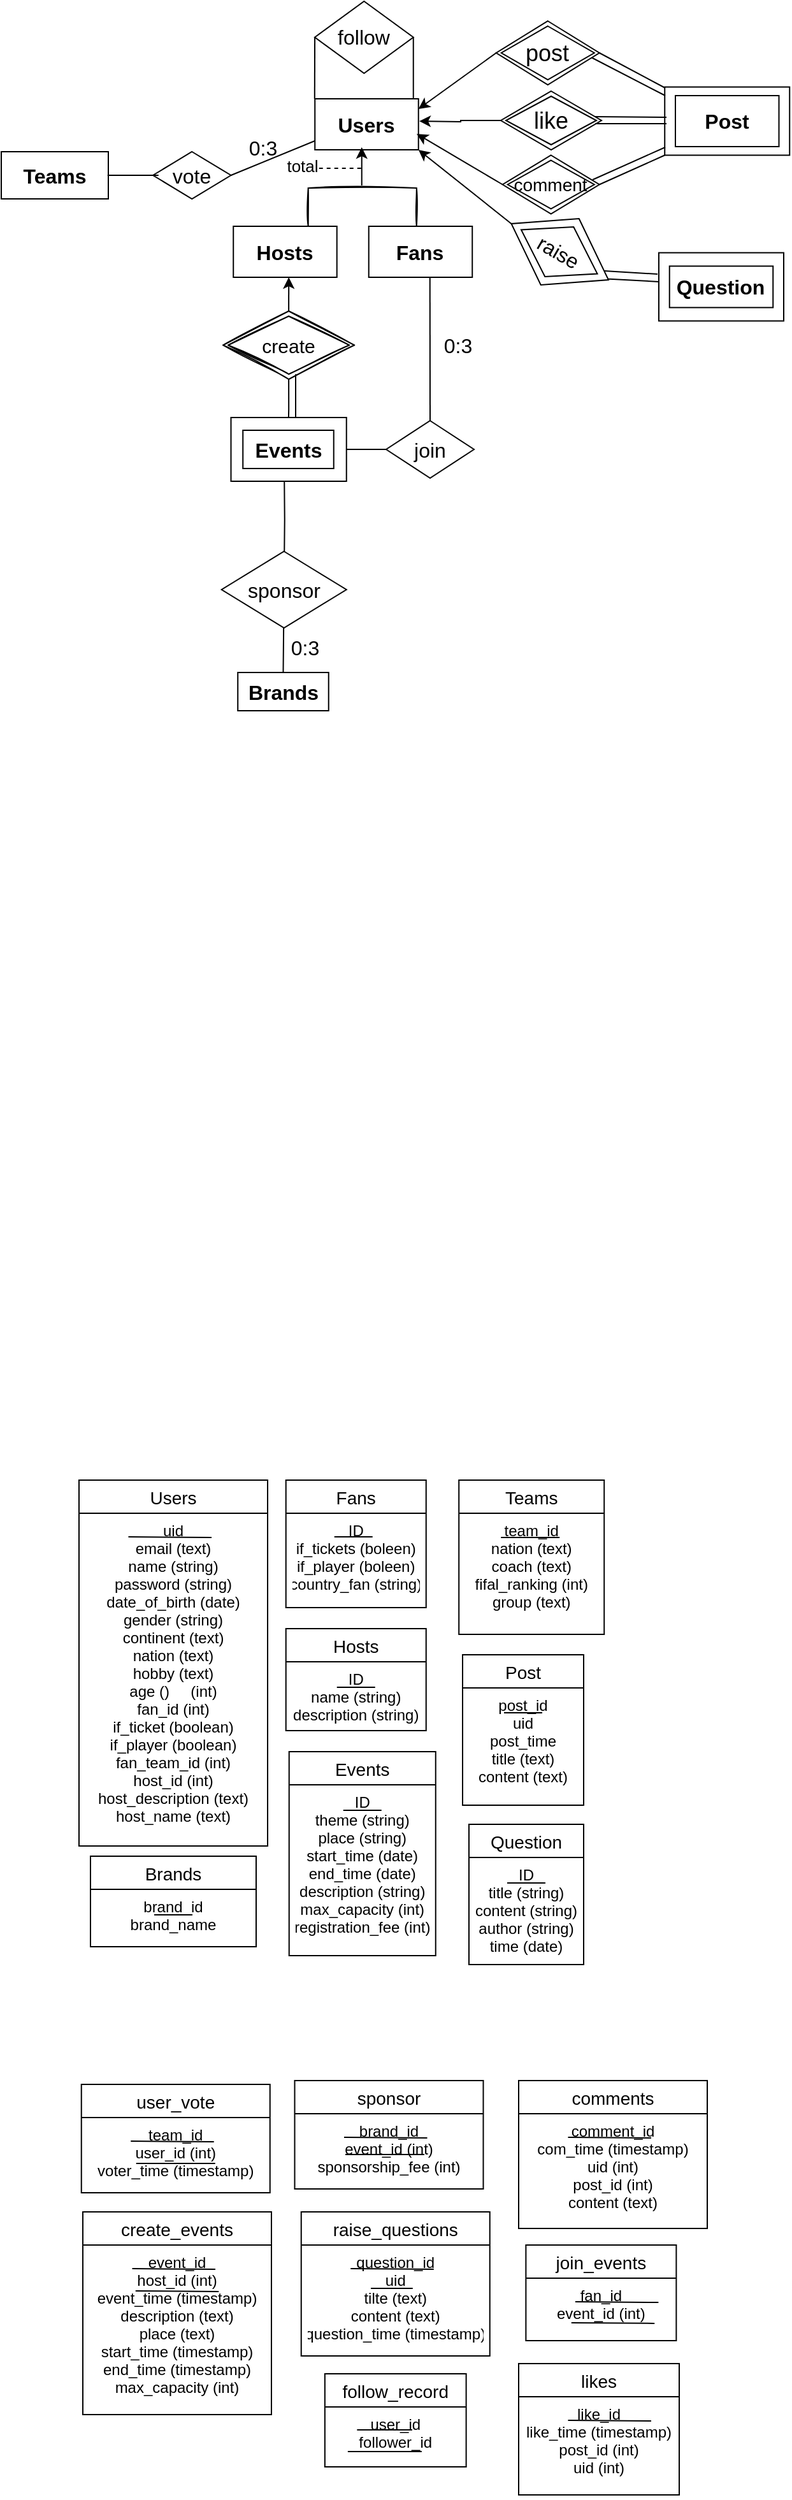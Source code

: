 <mxfile version="20.3.6" type="github">
  <diagram id="R2lEEEUBdFMjLlhIrx00" name="Page-1">
    <mxGraphModel dx="2830" dy="1685" grid="0" gridSize="10" guides="1" tooltips="1" connect="1" arrows="1" fold="1" page="1" pageScale="1" pageWidth="850" pageHeight="1100" math="0" shadow="0" extFonts="Permanent Marker^https://fonts.googleapis.com/css?family=Permanent+Marker">
      <root>
        <mxCell id="0" />
        <mxCell id="1" parent="0" />
        <mxCell id="TgfO3DaoS5tFxl0CVbs7-72" value="" style="rounded=0;whiteSpace=wrap;html=1;" vertex="1" parent="1">
          <mxGeometry x="-1096.01" y="-892.75" width="98" height="53.5" as="geometry" />
        </mxCell>
        <mxCell id="TgfO3DaoS5tFxl0CVbs7-1" value="" style="rounded=0;whiteSpace=wrap;html=1;" vertex="1" parent="1">
          <mxGeometry x="-1091.37" y="-1022.75" width="98" height="53.5" as="geometry" />
        </mxCell>
        <mxCell id="2HxDNWxX9x-t6P_iHvOr-3" style="edgeStyle=orthogonalEdgeStyle;rounded=0;orthogonalLoop=1;jettySize=auto;html=1;exitX=0.5;exitY=1;exitDx=0;exitDy=0;entryX=0.5;entryY=0;entryDx=0;entryDy=0;" parent="1" source="sm-JpirICVqM3WR0F_5m-94" target="sm-JpirICVqM3WR0F_5m-95" edge="1">
          <mxGeometry relative="1" as="geometry">
            <Array as="points">
              <mxPoint x="-1387" y="-770" />
              <mxPoint x="-1387" y="-770" />
            </Array>
          </mxGeometry>
        </mxCell>
        <mxCell id="sm-JpirICVqM3WR0F_5m-149" value="" style="endArrow=none;html=1;rounded=0;fontSize=16;exitX=0.934;exitY=0.536;exitDx=0;exitDy=0;exitPerimeter=0;" parent="1" source="sm-JpirICVqM3WR0F_5m-153" edge="1">
          <mxGeometry width="50" height="50" relative="1" as="geometry">
            <mxPoint x="-1114.38" y="-848.5" as="sourcePoint" />
            <mxPoint x="-1096" y="-870" as="targetPoint" />
          </mxGeometry>
        </mxCell>
        <mxCell id="sm-JpirICVqM3WR0F_5m-163" value="" style="endArrow=none;html=1;rounded=0;fontSize=16;entryX=0;entryY=0.75;entryDx=0;entryDy=0;exitX=0.5;exitY=0;exitDx=0;exitDy=0;" parent="1" source="sm-JpirICVqM3WR0F_5m-106" edge="1">
          <mxGeometry width="50" height="50" relative="1" as="geometry">
            <mxPoint x="-1431.13" y="-681" as="sourcePoint" />
            <mxPoint x="-1389.87" y="-713.5" as="targetPoint" />
            <Array as="points">
              <mxPoint x="-1389.63" y="-683.5" />
            </Array>
          </mxGeometry>
        </mxCell>
        <mxCell id="sm-JpirICVqM3WR0F_5m-157" value="" style="endArrow=none;html=1;rounded=0;fontSize=16;entryX=0.5;entryY=0;entryDx=0;entryDy=0;" parent="1" target="sm-JpirICVqM3WR0F_5m-97" edge="1">
          <mxGeometry width="50" height="50" relative="1" as="geometry">
            <mxPoint x="-1275.63" y="-875.5" as="sourcePoint" />
            <mxPoint x="-1278.133" y="-793.5" as="targetPoint" />
          </mxGeometry>
        </mxCell>
        <mxCell id="sm-JpirICVqM3WR0F_5m-156" value="" style="endArrow=none;html=1;rounded=0;fontSize=16;" parent="1" source="sm-JpirICVqM3WR0F_5m-95" edge="1">
          <mxGeometry width="50" height="50" relative="1" as="geometry">
            <mxPoint x="-1342.13" y="-743.5" as="sourcePoint" />
            <mxPoint x="-1288.63" y="-738.5" as="targetPoint" />
          </mxGeometry>
        </mxCell>
        <mxCell id="sm-JpirICVqM3WR0F_5m-155" value="" style="endArrow=none;html=1;rounded=0;fontSize=16;" parent="1" edge="1">
          <mxGeometry width="50" height="50" relative="1" as="geometry">
            <mxPoint x="-1381" y="-800" as="sourcePoint" />
            <mxPoint x="-1381" y="-723" as="targetPoint" />
            <Array as="points" />
          </mxGeometry>
        </mxCell>
        <mxCell id="sm-JpirICVqM3WR0F_5m-152" value="" style="endArrow=classic;html=1;rounded=0;fontSize=16;exitX=0;exitY=0.5;exitDx=0;exitDy=0;entryX=1;entryY=1;entryDx=0;entryDy=0;" parent="1" source="sm-JpirICVqM3WR0F_5m-153" target="sm-JpirICVqM3WR0F_5m-85" edge="1">
          <mxGeometry width="50" height="50" relative="1" as="geometry">
            <mxPoint x="-1168.63" y="-880.5" as="sourcePoint" />
            <mxPoint x="-1288.63" y="-973.5" as="targetPoint" />
          </mxGeometry>
        </mxCell>
        <mxCell id="sm-JpirICVqM3WR0F_5m-153" value="" style="shape=rhombus;perimeter=rhombusPerimeter;whiteSpace=wrap;html=1;align=center;fontSize=16;rotation=30;" parent="1" vertex="1">
          <mxGeometry x="-1217.63" y="-923.5" width="88" height="60" as="geometry" />
        </mxCell>
        <mxCell id="sm-JpirICVqM3WR0F_5m-147" value="" style="endArrow=none;html=1;rounded=0;fontSize=16;exitX=1;exitY=0.5;exitDx=0;exitDy=0;entryX=0;entryY=1;entryDx=0;entryDy=0;" parent="1" source="TgfO3DaoS5tFxl0CVbs7-4" target="TgfO3DaoS5tFxl0CVbs7-1" edge="1">
          <mxGeometry width="50" height="50" relative="1" as="geometry">
            <mxPoint x="-1141.13" y="-949.5" as="sourcePoint" />
            <mxPoint x="-1095" y="-971" as="targetPoint" />
          </mxGeometry>
        </mxCell>
        <mxCell id="sm-JpirICVqM3WR0F_5m-139" value="" style="endArrow=none;html=1;rounded=0;fontSize=16;exitX=1;exitY=0.5;exitDx=0;exitDy=0;" parent="1" source="TgfO3DaoS5tFxl0CVbs7-2" edge="1">
          <mxGeometry width="50" height="50" relative="1" as="geometry">
            <mxPoint x="-1182.63" y="-1073.5" as="sourcePoint" />
            <mxPoint x="-1091" y="-1022" as="targetPoint" />
          </mxGeometry>
        </mxCell>
        <mxCell id="sm-JpirICVqM3WR0F_5m-140" value="" style="endArrow=none;html=1;rounded=0;fontSize=16;" parent="1" edge="1">
          <mxGeometry width="50" height="50" relative="1" as="geometry">
            <mxPoint x="-1151" y="-1047" as="sourcePoint" />
            <mxPoint x="-1091" y="-1016" as="targetPoint" />
          </mxGeometry>
        </mxCell>
        <mxCell id="sm-JpirICVqM3WR0F_5m-127" value="" style="endArrow=none;html=1;rounded=0;exitX=1;exitY=0.5;exitDx=0;exitDy=0;" parent="1" source="sm-JpirICVqM3WR0F_5m-115" edge="1">
          <mxGeometry relative="1" as="geometry">
            <mxPoint x="-1384.63" y="-1055.5" as="sourcePoint" />
            <mxPoint x="-1288.63" y="-1013.5" as="targetPoint" />
            <Array as="points" />
          </mxGeometry>
        </mxCell>
        <mxCell id="sm-JpirICVqM3WR0F_5m-123" value="" style="endArrow=none;html=1;rounded=0;fontSize=16;exitX=1;exitY=0.5;exitDx=0;exitDy=0;" parent="1" source="sm-JpirICVqM3WR0F_5m-110" edge="1">
          <mxGeometry width="50" height="50" relative="1" as="geometry">
            <mxPoint x="-1448.63" y="-953.5" as="sourcePoint" />
            <mxPoint x="-1358.63" y="-983.5" as="targetPoint" />
          </mxGeometry>
        </mxCell>
        <mxCell id="sm-JpirICVqM3WR0F_5m-96" value="" style="rounded=0;whiteSpace=wrap;html=1;" parent="1" vertex="1">
          <mxGeometry x="-1431.75" y="-763.5" width="90.62" height="50" as="geometry" />
        </mxCell>
        <mxCell id="sm-JpirICVqM3WR0F_5m-69" value="" style="resizable=0;html=1;align=right;verticalAlign=bottom;rounded=0;glass=0;sketch=1;fontSize=17;" parent="1" connectable="0" vertex="1">
          <mxGeometry x="-1380.63" y="-960.496" as="geometry" />
        </mxCell>
        <mxCell id="sm-JpirICVqM3WR0F_5m-84" value="" style="endArrow=none;html=1;rounded=0;entryX=0.917;entryY=0;entryDx=0;entryDy=0;entryPerimeter=0;exitX=0;exitY=0.5;exitDx=0;exitDy=0;" parent="1" source="sm-JpirICVqM3WR0F_5m-115" edge="1">
          <mxGeometry relative="1" as="geometry">
            <mxPoint x="-1366.13" y="-1073" as="sourcePoint" />
            <mxPoint x="-1366.1" y="-1013.5" as="targetPoint" />
          </mxGeometry>
        </mxCell>
        <mxCell id="sm-JpirICVqM3WR0F_5m-85" value="&lt;font style=&quot;font-size: 16px;&quot;&gt;&lt;b&gt;Users&lt;/b&gt;&lt;/font&gt;" style="rounded=0;whiteSpace=wrap;html=1;" parent="1" vertex="1">
          <mxGeometry x="-1365.88" y="-1013.5" width="81.25" height="40" as="geometry" />
        </mxCell>
        <mxCell id="sm-JpirICVqM3WR0F_5m-88" value="" style="shape=partialRectangle;whiteSpace=wrap;html=1;bottom=1;right=1;left=1;top=0;fillColor=none;routingCenterX=-0.5;rounded=0;glass=0;sketch=1;fontSize=12;rotation=-180;" parent="1" vertex="1">
          <mxGeometry x="-1371.13" y="-943.5" width="85" height="30" as="geometry" />
        </mxCell>
        <mxCell id="sm-JpirICVqM3WR0F_5m-91" value="" style="endArrow=classic;html=1;rounded=0;fontSize=16;" parent="1" edge="1">
          <mxGeometry width="50" height="50" relative="1" as="geometry">
            <mxPoint x="-1329.13" y="-945.5" as="sourcePoint" />
            <mxPoint x="-1329.13" y="-975.5" as="targetPoint" />
          </mxGeometry>
        </mxCell>
        <mxCell id="sm-JpirICVqM3WR0F_5m-92" value="&lt;font style=&quot;font-size: 16px;&quot;&gt;&lt;b&gt;Hosts&lt;/b&gt;&lt;/font&gt;" style="rounded=0;whiteSpace=wrap;html=1;" parent="1" vertex="1">
          <mxGeometry x="-1429.88" y="-913.5" width="81.25" height="40" as="geometry" />
        </mxCell>
        <mxCell id="sm-JpirICVqM3WR0F_5m-93" value="&lt;font style=&quot;font-size: 16px;&quot;&gt;&lt;b&gt;Fans&lt;/b&gt;&lt;/font&gt;" style="rounded=0;whiteSpace=wrap;html=1;" parent="1" vertex="1">
          <mxGeometry x="-1323.63" y="-913.5" width="81.25" height="40" as="geometry" />
        </mxCell>
        <mxCell id="2HxDNWxX9x-t6P_iHvOr-2" style="edgeStyle=orthogonalEdgeStyle;rounded=0;orthogonalLoop=1;jettySize=auto;html=1;exitX=0.5;exitY=0;exitDx=0;exitDy=0;" parent="1" source="sm-JpirICVqM3WR0F_5m-94" edge="1">
          <mxGeometry relative="1" as="geometry">
            <mxPoint x="-1386.63" y="-873.5" as="targetPoint" />
            <Array as="points">
              <mxPoint x="-1386.63" y="-873.5" />
            </Array>
          </mxGeometry>
        </mxCell>
        <mxCell id="sm-JpirICVqM3WR0F_5m-94" value="create" style="shape=rhombus;double=1;perimeter=rhombusPerimeter;whiteSpace=wrap;html=1;align=center;rounded=0;glass=0;sketch=1;fontSize=15;" parent="1" vertex="1">
          <mxGeometry x="-1438" y="-847" width="103.12" height="53.5" as="geometry" />
        </mxCell>
        <mxCell id="sm-JpirICVqM3WR0F_5m-95" value="&lt;font style=&quot;font-size: 16px;&quot;&gt;&lt;b&gt;Events&lt;/b&gt;&lt;/font&gt;" style="rounded=0;whiteSpace=wrap;html=1;" parent="1" vertex="1">
          <mxGeometry x="-1422.38" y="-753.5" width="71.25" height="30" as="geometry" />
        </mxCell>
        <mxCell id="sm-JpirICVqM3WR0F_5m-97" value="join" style="shape=rhombus;perimeter=rhombusPerimeter;whiteSpace=wrap;html=1;align=center;fontSize=16;" parent="1" vertex="1">
          <mxGeometry x="-1310" y="-761" width="69" height="45" as="geometry" />
        </mxCell>
        <mxCell id="sm-JpirICVqM3WR0F_5m-105" value="sponsor" style="shape=rhombus;perimeter=rhombusPerimeter;whiteSpace=wrap;html=1;align=center;fontSize=16;" parent="1" vertex="1">
          <mxGeometry x="-1439.13" y="-658.5" width="98" height="60" as="geometry" />
        </mxCell>
        <mxCell id="sm-JpirICVqM3WR0F_5m-106" value="&lt;span style=&quot;font-size: 16px;&quot;&gt;&lt;b&gt;Brands&lt;/b&gt;&lt;/span&gt;" style="rounded=0;whiteSpace=wrap;html=1;" parent="1" vertex="1">
          <mxGeometry x="-1426.38" y="-563.5" width="71.25" height="30" as="geometry" />
        </mxCell>
        <mxCell id="sm-JpirICVqM3WR0F_5m-107" value="0:3" style="text;html=1;align=center;verticalAlign=middle;resizable=0;points=[];autosize=1;strokeColor=none;fillColor=none;fontSize=16;" parent="1" vertex="1">
          <mxGeometry x="-1278.63" y="-835.25" width="50" height="30" as="geometry" />
        </mxCell>
        <mxCell id="sm-JpirICVqM3WR0F_5m-110" value="vote" style="shape=rhombus;perimeter=rhombusPerimeter;whiteSpace=wrap;html=1;align=center;fontSize=16;" parent="1" vertex="1">
          <mxGeometry x="-1493" y="-972" width="61.25" height="37" as="geometry" />
        </mxCell>
        <mxCell id="sm-JpirICVqM3WR0F_5m-113" value="&lt;font size=&quot;1&quot; style=&quot;&quot;&gt;&lt;b style=&quot;font-size: 16px;&quot;&gt;Teams&lt;/b&gt;&lt;/font&gt;" style="rounded=0;whiteSpace=wrap;html=1;" parent="1" vertex="1">
          <mxGeometry x="-1612" y="-972" width="84" height="37" as="geometry" />
        </mxCell>
        <mxCell id="sm-JpirICVqM3WR0F_5m-114" value="&lt;font style=&quot;font-size: 16px;&quot;&gt;&lt;b&gt;Post&lt;/b&gt;&lt;/font&gt;" style="rounded=0;whiteSpace=wrap;html=1;" parent="1" vertex="1">
          <mxGeometry x="-1083" y="-1016" width="81.25" height="40" as="geometry" />
        </mxCell>
        <mxCell id="sm-JpirICVqM3WR0F_5m-115" value="follow" style="shape=rhombus;perimeter=rhombusPerimeter;whiteSpace=wrap;html=1;align=center;fontSize=16;" parent="1" vertex="1">
          <mxGeometry x="-1365.97" y="-1090" width="77.34" height="56.5" as="geometry" />
        </mxCell>
        <mxCell id="sm-JpirICVqM3WR0F_5m-116" value="post" style="shape=rhombus;perimeter=rhombusPerimeter;whiteSpace=wrap;html=1;align=center;fontSize=16;" parent="1" vertex="1">
          <mxGeometry x="-1217.63" y="-1072" width="69" height="45" as="geometry" />
        </mxCell>
        <mxCell id="sm-JpirICVqM3WR0F_5m-119" value="raise" style="shape=rhombus;perimeter=rhombusPerimeter;whiteSpace=wrap;html=1;align=center;fontSize=16;rotation=30;" parent="1" vertex="1">
          <mxGeometry x="-1208.63" y="-916" width="69" height="45" as="geometry" />
        </mxCell>
        <mxCell id="sm-JpirICVqM3WR0F_5m-122" value="0:3" style="text;html=1;align=center;verticalAlign=middle;resizable=0;points=[];autosize=1;strokeColor=none;fillColor=none;fontSize=16;" parent="1" vertex="1">
          <mxGeometry x="-1431.75" y="-990.5" width="50" height="30" as="geometry" />
        </mxCell>
        <mxCell id="sm-JpirICVqM3WR0F_5m-131" value="" style="endArrow=none;html=1;rounded=0;fontSize=16;" parent="1" edge="1">
          <mxGeometry width="50" height="50" relative="1" as="geometry">
            <mxPoint x="-1488.63" y="-953.5" as="sourcePoint" />
            <mxPoint x="-1528.63" y="-953.5" as="targetPoint" />
          </mxGeometry>
        </mxCell>
        <mxCell id="sm-JpirICVqM3WR0F_5m-136" value="" style="endArrow=none;dashed=1;html=1;rounded=0;fontSize=16;" parent="1" edge="1">
          <mxGeometry width="50" height="50" relative="1" as="geometry">
            <mxPoint x="-1362.63" y="-959" as="sourcePoint" />
            <mxPoint x="-1327.63" y="-959" as="targetPoint" />
          </mxGeometry>
        </mxCell>
        <mxCell id="sm-JpirICVqM3WR0F_5m-137" value="&lt;font style=&quot;font-size: 13px;&quot;&gt;total&lt;/font&gt;" style="text;html=1;align=center;verticalAlign=middle;resizable=0;points=[];autosize=1;strokeColor=none;fillColor=none;fontSize=16;" parent="1" vertex="1">
          <mxGeometry x="-1401.13" y="-977" width="50" height="30" as="geometry" />
        </mxCell>
        <mxCell id="sm-JpirICVqM3WR0F_5m-138" value="" style="endArrow=classic;html=1;rounded=0;fontSize=16;exitX=0;exitY=0.5;exitDx=0;exitDy=0;" parent="1" source="TgfO3DaoS5tFxl0CVbs7-2" edge="1">
          <mxGeometry width="50" height="50" relative="1" as="geometry">
            <mxPoint x="-1284.63" y="-975.5" as="sourcePoint" />
            <mxPoint x="-1284.63" y="-1005.5" as="targetPoint" />
          </mxGeometry>
        </mxCell>
        <mxCell id="sm-JpirICVqM3WR0F_5m-142" value="" style="endArrow=none;html=1;rounded=0;fontSize=16;exitX=0.908;exitY=0.435;exitDx=0;exitDy=0;exitPerimeter=0;" parent="1" source="TgfO3DaoS5tFxl0CVbs7-3" edge="1">
          <mxGeometry width="50" height="50" relative="1" as="geometry">
            <mxPoint x="-1141.13" y="-996" as="sourcePoint" />
            <mxPoint x="-1090" y="-999" as="targetPoint" />
          </mxGeometry>
        </mxCell>
        <mxCell id="sm-JpirICVqM3WR0F_5m-120" value="&lt;span style=&quot;font-size: 16px;&quot;&gt;&lt;b&gt;Question&lt;/b&gt;&lt;/span&gt;" style="rounded=0;whiteSpace=wrap;html=1;" parent="1" vertex="1">
          <mxGeometry x="-1087.63" y="-882.25" width="81.25" height="32.5" as="geometry" />
        </mxCell>
        <mxCell id="sm-JpirICVqM3WR0F_5m-214" value="" style="endArrow=none;html=1;rounded=0;fontSize=16;exitX=0.93;exitY=0.425;exitDx=0;exitDy=0;exitPerimeter=0;" parent="1" source="sm-JpirICVqM3WR0F_5m-153" edge="1">
          <mxGeometry width="50" height="50" relative="1" as="geometry">
            <mxPoint x="-1103.13" y="-853.5" as="sourcePoint" />
            <mxPoint x="-1097" y="-876" as="targetPoint" />
          </mxGeometry>
        </mxCell>
        <mxCell id="sm-JpirICVqM3WR0F_5m-217" value="Users" style="swimlane;fontStyle=0;childLayout=stackLayout;horizontal=1;startSize=26;horizontalStack=0;resizeParent=1;resizeParentMax=0;resizeLast=0;collapsible=1;marginBottom=0;align=center;fontSize=14;" parent="1" vertex="1">
          <mxGeometry x="-1551" y="70" width="148" height="287" as="geometry">
            <mxRectangle x="-1551" y="70" width="72" height="29" as="alternateBounds" />
          </mxGeometry>
        </mxCell>
        <mxCell id="2HxDNWxX9x-t6P_iHvOr-8" value="" style="endArrow=none;html=1;rounded=0;" parent="sm-JpirICVqM3WR0F_5m-217" edge="1">
          <mxGeometry width="50" height="50" relative="1" as="geometry">
            <mxPoint x="38.75" y="44.55" as="sourcePoint" />
            <mxPoint x="104" y="45" as="targetPoint" />
          </mxGeometry>
        </mxCell>
        <mxCell id="sm-JpirICVqM3WR0F_5m-221" value="Fans" style="swimlane;fontStyle=0;childLayout=stackLayout;horizontal=1;startSize=26;horizontalStack=0;resizeParent=1;resizeParentMax=0;resizeLast=0;collapsible=1;marginBottom=0;align=center;fontSize=14;" parent="1" vertex="1">
          <mxGeometry x="-1388.63" y="70" width="110" height="100" as="geometry" />
        </mxCell>
        <mxCell id="2HxDNWxX9x-t6P_iHvOr-9" value="" style="endArrow=none;html=1;rounded=0;" parent="sm-JpirICVqM3WR0F_5m-221" edge="1">
          <mxGeometry width="50" height="50" relative="1" as="geometry">
            <mxPoint x="38" y="44.55" as="sourcePoint" />
            <mxPoint x="68" y="44.55" as="targetPoint" />
          </mxGeometry>
        </mxCell>
        <mxCell id="sm-JpirICVqM3WR0F_5m-222" value="ID&#xa;if_tickets (boleen)&#xa;if_player (boleen)&#xa;country_fan (string)&#xa;&#xa;" style="text;strokeColor=none;fillColor=none;spacingLeft=4;spacingRight=4;overflow=hidden;rotatable=0;points=[[0,0.5],[1,0.5]];portConstraint=eastwest;fontSize=12;align=center;" parent="sm-JpirICVqM3WR0F_5m-221" vertex="1">
          <mxGeometry y="26" width="110" height="74" as="geometry" />
        </mxCell>
        <mxCell id="sm-JpirICVqM3WR0F_5m-223" value="Hosts" style="swimlane;fontStyle=0;childLayout=stackLayout;horizontal=1;startSize=26;horizontalStack=0;resizeParent=1;resizeParentMax=0;resizeLast=0;collapsible=1;marginBottom=0;align=center;fontSize=14;" parent="1" vertex="1">
          <mxGeometry x="-1388.63" y="186.5" width="110" height="80" as="geometry" />
        </mxCell>
        <mxCell id="2HxDNWxX9x-t6P_iHvOr-11" value="" style="endArrow=none;html=1;rounded=0;" parent="sm-JpirICVqM3WR0F_5m-223" edge="1">
          <mxGeometry width="50" height="50" relative="1" as="geometry">
            <mxPoint x="40" y="46" as="sourcePoint" />
            <mxPoint x="70" y="46" as="targetPoint" />
          </mxGeometry>
        </mxCell>
        <mxCell id="sm-JpirICVqM3WR0F_5m-256" value="ID&#xa;name (string)&#xa;description (string)&#xa; &#xa;" style="text;strokeColor=none;fillColor=none;spacingLeft=4;spacingRight=4;overflow=hidden;rotatable=0;points=[[0,0.5],[1,0.5]];portConstraint=eastwest;fontSize=12;align=center;" parent="sm-JpirICVqM3WR0F_5m-223" vertex="1">
          <mxGeometry y="26" width="110" height="54" as="geometry" />
        </mxCell>
        <mxCell id="sm-JpirICVqM3WR0F_5m-225" value="Events" style="swimlane;fontStyle=0;childLayout=stackLayout;horizontal=1;startSize=26;horizontalStack=0;resizeParent=1;resizeParentMax=0;resizeLast=0;collapsible=1;marginBottom=0;align=center;fontSize=14;" parent="1" vertex="1">
          <mxGeometry x="-1386.13" y="283" width="115" height="160" as="geometry" />
        </mxCell>
        <mxCell id="2HxDNWxX9x-t6P_iHvOr-14" value="" style="endArrow=none;html=1;rounded=0;" parent="sm-JpirICVqM3WR0F_5m-225" edge="1">
          <mxGeometry width="50" height="50" relative="1" as="geometry">
            <mxPoint x="42.5" y="46" as="sourcePoint" />
            <mxPoint x="72.5" y="46" as="targetPoint" />
          </mxGeometry>
        </mxCell>
        <mxCell id="sm-JpirICVqM3WR0F_5m-226" value="ID&#xa;theme (string)&#xa;place (string)&#xa;start_time (date)&#xa;end_time (date)&#xa;description (string)&#xa;max_capacity (int)&#xa;registration_fee (int)&#xa;&#xa;" style="text;strokeColor=none;fillColor=none;spacingLeft=4;spacingRight=4;overflow=hidden;rotatable=0;points=[[0,0.5],[1,0.5]];portConstraint=eastwest;fontSize=12;align=center;" parent="sm-JpirICVqM3WR0F_5m-225" vertex="1">
          <mxGeometry y="26" width="115" height="134" as="geometry" />
        </mxCell>
        <mxCell id="sm-JpirICVqM3WR0F_5m-227" value="Brands" style="swimlane;fontStyle=0;childLayout=stackLayout;horizontal=1;startSize=26;horizontalStack=0;resizeParent=1;resizeParentMax=0;resizeLast=0;collapsible=1;marginBottom=0;align=center;fontSize=14;" parent="1" vertex="1">
          <mxGeometry x="-1542" y="365" width="130" height="71" as="geometry" />
        </mxCell>
        <mxCell id="2HxDNWxX9x-t6P_iHvOr-13" value="" style="endArrow=none;html=1;rounded=0;" parent="sm-JpirICVqM3WR0F_5m-227" edge="1">
          <mxGeometry width="50" height="50" relative="1" as="geometry">
            <mxPoint x="50" y="46" as="sourcePoint" />
            <mxPoint x="80" y="46" as="targetPoint" />
          </mxGeometry>
        </mxCell>
        <mxCell id="sm-JpirICVqM3WR0F_5m-228" value="brand_id&#xa;brand_name" style="text;strokeColor=none;fillColor=none;spacingLeft=4;spacingRight=4;overflow=hidden;rotatable=0;points=[[0,0.5],[1,0.5]];portConstraint=eastwest;fontSize=12;align=center;" parent="sm-JpirICVqM3WR0F_5m-227" vertex="1">
          <mxGeometry y="26" width="130" height="45" as="geometry" />
        </mxCell>
        <mxCell id="sm-JpirICVqM3WR0F_5m-233" value="Post" style="swimlane;fontStyle=0;childLayout=stackLayout;horizontal=1;startSize=26;horizontalStack=0;resizeParent=1;resizeParentMax=0;resizeLast=0;collapsible=1;marginBottom=0;align=center;fontSize=14;" parent="1" vertex="1">
          <mxGeometry x="-1250" y="207" width="95" height="118" as="geometry" />
        </mxCell>
        <mxCell id="2HxDNWxX9x-t6P_iHvOr-15" value="" style="endArrow=none;html=1;rounded=0;" parent="sm-JpirICVqM3WR0F_5m-233" edge="1">
          <mxGeometry width="50" height="50" relative="1" as="geometry">
            <mxPoint x="32.5" y="45.55" as="sourcePoint" />
            <mxPoint x="62.5" y="45.55" as="targetPoint" />
          </mxGeometry>
        </mxCell>
        <mxCell id="sm-JpirICVqM3WR0F_5m-234" value="post_id&#xa;uid&#xa;post_time&#xa;title (text)&#xa;content (text)" style="text;strokeColor=none;fillColor=none;spacingLeft=4;spacingRight=4;overflow=hidden;rotatable=0;points=[[0,0.5],[1,0.5]];portConstraint=eastwest;fontSize=12;align=center;" parent="sm-JpirICVqM3WR0F_5m-233" vertex="1">
          <mxGeometry y="26" width="95" height="92" as="geometry" />
        </mxCell>
        <mxCell id="sm-JpirICVqM3WR0F_5m-241" value="Question" style="swimlane;fontStyle=0;childLayout=stackLayout;horizontal=1;startSize=26;horizontalStack=0;resizeParent=1;resizeParentMax=0;resizeLast=0;collapsible=1;marginBottom=0;align=center;fontSize=14;" parent="1" vertex="1">
          <mxGeometry x="-1245" y="340" width="90" height="110" as="geometry" />
        </mxCell>
        <mxCell id="2HxDNWxX9x-t6P_iHvOr-12" value="" style="endArrow=none;html=1;rounded=0;" parent="sm-JpirICVqM3WR0F_5m-241" edge="1">
          <mxGeometry width="50" height="50" relative="1" as="geometry">
            <mxPoint x="30" y="46" as="sourcePoint" />
            <mxPoint x="60" y="46" as="targetPoint" />
          </mxGeometry>
        </mxCell>
        <mxCell id="sm-JpirICVqM3WR0F_5m-242" value="ID&#xa;title (string)&#xa;content (string)&#xa;author (string)&#xa;time (date)" style="text;strokeColor=none;fillColor=none;spacingLeft=4;spacingRight=4;overflow=hidden;rotatable=0;points=[[0,0.5],[1,0.5]];portConstraint=eastwest;fontSize=12;align=center;" parent="sm-JpirICVqM3WR0F_5m-241" vertex="1">
          <mxGeometry y="26" width="90" height="84" as="geometry" />
        </mxCell>
        <mxCell id="TgfO3DaoS5tFxl0CVbs7-2" value="&lt;font style=&quot;font-size: 18px;&quot;&gt;post&lt;/font&gt;" style="shape=rhombus;double=1;perimeter=rhombusPerimeter;whiteSpace=wrap;html=1;align=center;" vertex="1" parent="1">
          <mxGeometry x="-1223.63" y="-1074.5" width="81" height="50" as="geometry" />
        </mxCell>
        <mxCell id="TgfO3DaoS5tFxl0CVbs7-7" value="" style="edgeStyle=orthogonalEdgeStyle;rounded=0;orthogonalLoop=1;jettySize=auto;html=1;fontSize=14;" edge="1" parent="1" source="TgfO3DaoS5tFxl0CVbs7-3">
          <mxGeometry relative="1" as="geometry">
            <mxPoint x="-1284" y="-996" as="targetPoint" />
          </mxGeometry>
        </mxCell>
        <mxCell id="TgfO3DaoS5tFxl0CVbs7-3" value="&lt;font style=&quot;font-size: 18px;&quot;&gt;like&lt;/font&gt;" style="shape=rhombus;double=1;perimeter=rhombusPerimeter;whiteSpace=wrap;html=1;align=center;" vertex="1" parent="1">
          <mxGeometry x="-1220" y="-1019.5" width="79" height="46" as="geometry" />
        </mxCell>
        <mxCell id="TgfO3DaoS5tFxl0CVbs7-4" value="&lt;font style=&quot;font-size: 14px;&quot;&gt;comment&lt;/font&gt;" style="shape=rhombus;double=1;perimeter=rhombusPerimeter;whiteSpace=wrap;html=1;align=center;" vertex="1" parent="1">
          <mxGeometry x="-1218.63" y="-969.25" width="76" height="46" as="geometry" />
        </mxCell>
        <mxCell id="TgfO3DaoS5tFxl0CVbs7-11" value="" style="endArrow=classic;html=1;rounded=0;fontSize=16;exitX=0;exitY=0.5;exitDx=0;exitDy=0;" edge="1" parent="1" source="TgfO3DaoS5tFxl0CVbs7-4">
          <mxGeometry width="50" height="50" relative="1" as="geometry">
            <mxPoint x="-1207.63" y="-1039.5" as="sourcePoint" />
            <mxPoint x="-1286" y="-986" as="targetPoint" />
          </mxGeometry>
        </mxCell>
        <mxCell id="TgfO3DaoS5tFxl0CVbs7-12" value="" style="endArrow=none;html=1;rounded=0;fontSize=16;exitX=0.908;exitY=0.435;exitDx=0;exitDy=0;exitPerimeter=0;" edge="1" parent="1">
          <mxGeometry width="50" height="50" relative="1" as="geometry">
            <mxPoint x="-1145.898" y="-994" as="sourcePoint" />
            <mxPoint x="-1090" y="-994" as="targetPoint" />
          </mxGeometry>
        </mxCell>
        <mxCell id="TgfO3DaoS5tFxl0CVbs7-13" value="" style="endArrow=none;html=1;rounded=0;fontSize=16;entryX=0.004;entryY=0.883;entryDx=0;entryDy=0;entryPerimeter=0;" edge="1" parent="1" target="TgfO3DaoS5tFxl0CVbs7-1">
          <mxGeometry width="50" height="50" relative="1" as="geometry">
            <mxPoint x="-1148" y="-950" as="sourcePoint" />
            <mxPoint x="-1081" y="-1006" as="targetPoint" />
          </mxGeometry>
        </mxCell>
        <mxCell id="TgfO3DaoS5tFxl0CVbs7-14" value="Teams" style="swimlane;fontStyle=0;childLayout=stackLayout;horizontal=1;startSize=26;horizontalStack=0;resizeParent=1;resizeParentMax=0;resizeLast=0;collapsible=1;marginBottom=0;align=center;fontSize=14;" vertex="1" parent="1">
          <mxGeometry x="-1252.88" y="70" width="114" height="121" as="geometry" />
        </mxCell>
        <mxCell id="TgfO3DaoS5tFxl0CVbs7-15" value="" style="endArrow=none;html=1;rounded=0;" edge="1" parent="TgfO3DaoS5tFxl0CVbs7-14">
          <mxGeometry width="50" height="50" relative="1" as="geometry">
            <mxPoint x="33" y="45" as="sourcePoint" />
            <mxPoint x="79" y="45" as="targetPoint" />
            <Array as="points" />
          </mxGeometry>
        </mxCell>
        <mxCell id="TgfO3DaoS5tFxl0CVbs7-19" value="uid&#xa;email (text)&#xa;name (string)&#xa;password (string)&#xa;date_of_birth (date)&#xa;gender (string)&#xa;continent (text)&#xa;nation (text)&#xa;hobby (text)&#xa;age ()     (int)&#xa;fan_id (int)&#xa;if_ticket (boolean)&#xa;if_player (boolean)&#xa;fan_team_id (int)&#xa;host_id (int)&#xa;host_description (text)&#xa;host_name (text)&#xa;&#xa;&#xa;&#xa;&#xa;&#xa;" style="text;strokeColor=none;fillColor=none;spacingLeft=4;spacingRight=4;overflow=hidden;rotatable=0;points=[[0,0.5],[1,0.5]];portConstraint=eastwest;fontSize=12;align=center;" vertex="1" parent="1">
          <mxGeometry x="-1551" y="96" width="148" height="261" as="geometry" />
        </mxCell>
        <mxCell id="TgfO3DaoS5tFxl0CVbs7-20" value="team_id&#xa;nation (text)&#xa;coach (text)&#xa;fifal_ranking (int)&#xa;group (text)&#xa;&#xa;&#xa;" style="text;strokeColor=none;fillColor=none;spacingLeft=4;spacingRight=4;overflow=hidden;rotatable=0;points=[[0,0.5],[1,0.5]];portConstraint=eastwest;fontSize=12;align=center;" vertex="1" parent="1">
          <mxGeometry x="-1252.88" y="96" width="114" height="95" as="geometry" />
        </mxCell>
        <mxCell id="TgfO3DaoS5tFxl0CVbs7-21" value="0:3" style="text;html=1;align=center;verticalAlign=middle;resizable=0;points=[];autosize=1;strokeColor=none;fillColor=none;fontSize=16;" vertex="1" parent="1">
          <mxGeometry x="-1398.63" y="-598.5" width="50" height="30" as="geometry" />
        </mxCell>
        <mxCell id="TgfO3DaoS5tFxl0CVbs7-24" value="user_vote" style="swimlane;fontStyle=0;childLayout=stackLayout;horizontal=1;startSize=26;horizontalStack=0;resizeParent=1;resizeParentMax=0;resizeLast=0;collapsible=1;marginBottom=0;align=center;fontSize=14;" vertex="1" parent="1">
          <mxGeometry x="-1549.13" y="544" width="148" height="85" as="geometry">
            <mxRectangle x="-1551" y="70" width="72" height="29" as="alternateBounds" />
          </mxGeometry>
        </mxCell>
        <mxCell id="TgfO3DaoS5tFxl0CVbs7-25" value="" style="endArrow=none;html=1;rounded=0;" edge="1" parent="TgfO3DaoS5tFxl0CVbs7-24">
          <mxGeometry width="50" height="50" relative="1" as="geometry">
            <mxPoint x="38.75" y="44.55" as="sourcePoint" />
            <mxPoint x="104" y="45" as="targetPoint" />
          </mxGeometry>
        </mxCell>
        <mxCell id="TgfO3DaoS5tFxl0CVbs7-26" value="team_id&#xa;user_id (int)&#xa;voter_time (timestamp)" style="text;strokeColor=none;fillColor=none;spacingLeft=4;spacingRight=4;overflow=hidden;rotatable=0;points=[[0,0.5],[1,0.5]];portConstraint=eastwest;fontSize=12;align=center;" vertex="1" parent="TgfO3DaoS5tFxl0CVbs7-24">
          <mxGeometry y="26" width="148" height="59" as="geometry" />
        </mxCell>
        <mxCell id="TgfO3DaoS5tFxl0CVbs7-70" value="" style="endArrow=none;html=1;rounded=0;" edge="1" parent="TgfO3DaoS5tFxl0CVbs7-24">
          <mxGeometry width="50" height="50" relative="1" as="geometry">
            <mxPoint x="43" y="62" as="sourcePoint" />
            <mxPoint x="105" y="62" as="targetPoint" />
          </mxGeometry>
        </mxCell>
        <mxCell id="TgfO3DaoS5tFxl0CVbs7-39" value="create_events" style="swimlane;fontStyle=0;childLayout=stackLayout;horizontal=1;startSize=26;horizontalStack=0;resizeParent=1;resizeParentMax=0;resizeLast=0;collapsible=1;marginBottom=0;align=center;fontSize=14;" vertex="1" parent="1">
          <mxGeometry x="-1548" y="644" width="148" height="159" as="geometry">
            <mxRectangle x="-1551" y="70" width="72" height="29" as="alternateBounds" />
          </mxGeometry>
        </mxCell>
        <mxCell id="TgfO3DaoS5tFxl0CVbs7-40" value="" style="endArrow=none;html=1;rounded=0;" edge="1" parent="TgfO3DaoS5tFxl0CVbs7-39">
          <mxGeometry width="50" height="50" relative="1" as="geometry">
            <mxPoint x="38.75" y="44.55" as="sourcePoint" />
            <mxPoint x="104" y="45" as="targetPoint" />
          </mxGeometry>
        </mxCell>
        <mxCell id="TgfO3DaoS5tFxl0CVbs7-69" value="" style="endArrow=none;html=1;rounded=0;" edge="1" parent="TgfO3DaoS5tFxl0CVbs7-39">
          <mxGeometry width="50" height="50" relative="1" as="geometry">
            <mxPoint x="41.38" y="62" as="sourcePoint" />
            <mxPoint x="106.63" y="62.45" as="targetPoint" />
          </mxGeometry>
        </mxCell>
        <mxCell id="TgfO3DaoS5tFxl0CVbs7-41" value="event_id&#xa;host_id (int)&#xa;event_time (timestamp)&#xa;description (text)&#xa;place (text)&#xa;start_time (timestamp)&#xa;end_time (timestamp)&#xa;max_capacity (int)&#xa;" style="text;strokeColor=none;fillColor=none;spacingLeft=4;spacingRight=4;overflow=hidden;rotatable=0;points=[[0,0.5],[1,0.5]];portConstraint=eastwest;fontSize=12;align=center;" vertex="1" parent="TgfO3DaoS5tFxl0CVbs7-39">
          <mxGeometry y="26" width="148" height="133" as="geometry" />
        </mxCell>
        <mxCell id="TgfO3DaoS5tFxl0CVbs7-42" value="sponsor" style="swimlane;fontStyle=0;childLayout=stackLayout;horizontal=1;startSize=26;horizontalStack=0;resizeParent=1;resizeParentMax=0;resizeLast=0;collapsible=1;marginBottom=0;align=center;fontSize=14;" vertex="1" parent="1">
          <mxGeometry x="-1381.75" y="541" width="148" height="85" as="geometry">
            <mxRectangle x="-1551" y="70" width="72" height="29" as="alternateBounds" />
          </mxGeometry>
        </mxCell>
        <mxCell id="TgfO3DaoS5tFxl0CVbs7-43" value="" style="endArrow=none;html=1;rounded=0;" edge="1" parent="TgfO3DaoS5tFxl0CVbs7-42">
          <mxGeometry width="50" height="50" relative="1" as="geometry">
            <mxPoint x="38.75" y="44.55" as="sourcePoint" />
            <mxPoint x="104" y="45" as="targetPoint" />
          </mxGeometry>
        </mxCell>
        <mxCell id="TgfO3DaoS5tFxl0CVbs7-44" value="brand_id&#xa;event_id (int)&#xa;sponsorship_fee (int)" style="text;strokeColor=none;fillColor=none;spacingLeft=4;spacingRight=4;overflow=hidden;rotatable=0;points=[[0,0.5],[1,0.5]];portConstraint=eastwest;fontSize=12;align=center;" vertex="1" parent="TgfO3DaoS5tFxl0CVbs7-42">
          <mxGeometry y="26" width="148" height="59" as="geometry" />
        </mxCell>
        <mxCell id="TgfO3DaoS5tFxl0CVbs7-71" value="" style="endArrow=none;html=1;rounded=0;" edge="1" parent="TgfO3DaoS5tFxl0CVbs7-42">
          <mxGeometry width="50" height="50" relative="1" as="geometry">
            <mxPoint x="39.75" y="58" as="sourcePoint" />
            <mxPoint x="101.75" y="58" as="targetPoint" />
          </mxGeometry>
        </mxCell>
        <mxCell id="TgfO3DaoS5tFxl0CVbs7-45" value="join_events" style="swimlane;fontStyle=0;childLayout=stackLayout;horizontal=1;startSize=26;horizontalStack=0;resizeParent=1;resizeParentMax=0;resizeLast=0;collapsible=1;marginBottom=0;align=center;fontSize=14;" vertex="1" parent="1">
          <mxGeometry x="-1200.31" y="670" width="118" height="75" as="geometry">
            <mxRectangle x="-1551" y="70" width="72" height="29" as="alternateBounds" />
          </mxGeometry>
        </mxCell>
        <mxCell id="TgfO3DaoS5tFxl0CVbs7-46" value="" style="endArrow=none;html=1;rounded=0;" edge="1" parent="TgfO3DaoS5tFxl0CVbs7-45">
          <mxGeometry width="50" height="50" relative="1" as="geometry">
            <mxPoint x="38.75" y="44.55" as="sourcePoint" />
            <mxPoint x="104" y="45" as="targetPoint" />
          </mxGeometry>
        </mxCell>
        <mxCell id="TgfO3DaoS5tFxl0CVbs7-67" value="" style="endArrow=none;html=1;rounded=0;" edge="1" parent="TgfO3DaoS5tFxl0CVbs7-45">
          <mxGeometry width="50" height="50" relative="1" as="geometry">
            <mxPoint x="35.69" y="61" as="sourcePoint" />
            <mxPoint x="100.94" y="61.45" as="targetPoint" />
          </mxGeometry>
        </mxCell>
        <mxCell id="TgfO3DaoS5tFxl0CVbs7-47" value="fan_id&#xa;event_id (int)" style="text;strokeColor=none;fillColor=none;spacingLeft=4;spacingRight=4;overflow=hidden;rotatable=0;points=[[0,0.5],[1,0.5]];portConstraint=eastwest;fontSize=12;align=center;" vertex="1" parent="TgfO3DaoS5tFxl0CVbs7-45">
          <mxGeometry y="26" width="118" height="49" as="geometry" />
        </mxCell>
        <mxCell id="TgfO3DaoS5tFxl0CVbs7-48" value="likes" style="swimlane;fontStyle=0;childLayout=stackLayout;horizontal=1;startSize=26;horizontalStack=0;resizeParent=1;resizeParentMax=0;resizeLast=0;collapsible=1;marginBottom=0;align=center;fontSize=14;" vertex="1" parent="1">
          <mxGeometry x="-1206" y="763" width="126" height="103" as="geometry">
            <mxRectangle x="-1551" y="70" width="72" height="29" as="alternateBounds" />
          </mxGeometry>
        </mxCell>
        <mxCell id="TgfO3DaoS5tFxl0CVbs7-49" value="" style="endArrow=none;html=1;rounded=0;" edge="1" parent="TgfO3DaoS5tFxl0CVbs7-48">
          <mxGeometry width="50" height="50" relative="1" as="geometry">
            <mxPoint x="38.75" y="44.55" as="sourcePoint" />
            <mxPoint x="104" y="45" as="targetPoint" />
          </mxGeometry>
        </mxCell>
        <mxCell id="TgfO3DaoS5tFxl0CVbs7-50" value="like_id&#xa;like_time (timestamp)&#xa;post_id (int)&#xa;uid (int)" style="text;strokeColor=none;fillColor=none;spacingLeft=4;spacingRight=4;overflow=hidden;rotatable=0;points=[[0,0.5],[1,0.5]];portConstraint=eastwest;fontSize=12;align=center;" vertex="1" parent="TgfO3DaoS5tFxl0CVbs7-48">
          <mxGeometry y="26" width="126" height="77" as="geometry" />
        </mxCell>
        <mxCell id="TgfO3DaoS5tFxl0CVbs7-51" value="comments" style="swimlane;fontStyle=0;childLayout=stackLayout;horizontal=1;startSize=26;horizontalStack=0;resizeParent=1;resizeParentMax=0;resizeLast=0;collapsible=1;marginBottom=0;align=center;fontSize=14;" vertex="1" parent="1">
          <mxGeometry x="-1206" y="541" width="148" height="116" as="geometry">
            <mxRectangle x="-1551" y="70" width="72" height="29" as="alternateBounds" />
          </mxGeometry>
        </mxCell>
        <mxCell id="TgfO3DaoS5tFxl0CVbs7-52" value="" style="endArrow=none;html=1;rounded=0;" edge="1" parent="TgfO3DaoS5tFxl0CVbs7-51">
          <mxGeometry width="50" height="50" relative="1" as="geometry">
            <mxPoint x="38.75" y="44.55" as="sourcePoint" />
            <mxPoint x="104" y="45" as="targetPoint" />
          </mxGeometry>
        </mxCell>
        <mxCell id="TgfO3DaoS5tFxl0CVbs7-53" value="comment_id&#xa;com_time (timestamp)&#xa;uid (int)&#xa;post_id (int)&#xa;content (text)" style="text;strokeColor=none;fillColor=none;spacingLeft=4;spacingRight=4;overflow=hidden;rotatable=0;points=[[0,0.5],[1,0.5]];portConstraint=eastwest;fontSize=12;align=center;" vertex="1" parent="TgfO3DaoS5tFxl0CVbs7-51">
          <mxGeometry y="26" width="148" height="90" as="geometry" />
        </mxCell>
        <mxCell id="TgfO3DaoS5tFxl0CVbs7-54" value="raise_questions" style="swimlane;fontStyle=0;childLayout=stackLayout;horizontal=1;startSize=26;horizontalStack=0;resizeParent=1;resizeParentMax=0;resizeLast=0;collapsible=1;marginBottom=0;align=center;fontSize=14;" vertex="1" parent="1">
          <mxGeometry x="-1376.63" y="644" width="148" height="113" as="geometry">
            <mxRectangle x="-1551" y="70" width="72" height="29" as="alternateBounds" />
          </mxGeometry>
        </mxCell>
        <mxCell id="TgfO3DaoS5tFxl0CVbs7-55" value="" style="endArrow=none;html=1;rounded=0;" edge="1" parent="TgfO3DaoS5tFxl0CVbs7-54">
          <mxGeometry width="50" height="50" relative="1" as="geometry">
            <mxPoint x="38.75" y="44.55" as="sourcePoint" />
            <mxPoint x="104" y="45" as="targetPoint" />
          </mxGeometry>
        </mxCell>
        <mxCell id="TgfO3DaoS5tFxl0CVbs7-68" value="" style="endArrow=none;html=1;rounded=0;" edge="1" parent="TgfO3DaoS5tFxl0CVbs7-54">
          <mxGeometry width="50" height="50" relative="1" as="geometry">
            <mxPoint x="54.63" y="60" as="sourcePoint" />
            <mxPoint x="87.51" y="60" as="targetPoint" />
          </mxGeometry>
        </mxCell>
        <mxCell id="TgfO3DaoS5tFxl0CVbs7-56" value="question_id&#xa;uid&#xa;tilte (text)&#xa;content (text)&#xa;question_time (timestamp)" style="text;strokeColor=none;fillColor=none;spacingLeft=4;spacingRight=4;overflow=hidden;rotatable=0;points=[[0,0.5],[1,0.5]];portConstraint=eastwest;fontSize=12;align=center;" vertex="1" parent="TgfO3DaoS5tFxl0CVbs7-54">
          <mxGeometry y="26" width="148" height="87" as="geometry" />
        </mxCell>
        <mxCell id="TgfO3DaoS5tFxl0CVbs7-63" value="follow_record" style="swimlane;fontStyle=0;childLayout=stackLayout;horizontal=1;startSize=26;horizontalStack=0;resizeParent=1;resizeParentMax=0;resizeLast=0;collapsible=1;marginBottom=0;align=center;fontSize=14;" vertex="1" parent="1">
          <mxGeometry x="-1358.07" y="771" width="110.88" height="73" as="geometry">
            <mxRectangle x="-1551" y="70" width="72" height="29" as="alternateBounds" />
          </mxGeometry>
        </mxCell>
        <mxCell id="TgfO3DaoS5tFxl0CVbs7-64" value="" style="endArrow=none;html=1;rounded=0;" edge="1" parent="TgfO3DaoS5tFxl0CVbs7-63">
          <mxGeometry width="50" height="50" relative="1" as="geometry">
            <mxPoint x="25.25" y="44.02" as="sourcePoint" />
            <mxPoint x="68.5" y="44.02" as="targetPoint" />
          </mxGeometry>
        </mxCell>
        <mxCell id="TgfO3DaoS5tFxl0CVbs7-65" value="user_id&#xa;follower_id" style="text;strokeColor=none;fillColor=none;spacingLeft=4;spacingRight=4;overflow=hidden;rotatable=0;points=[[0,0.5],[1,0.5]];portConstraint=eastwest;fontSize=12;align=center;" vertex="1" parent="TgfO3DaoS5tFxl0CVbs7-63">
          <mxGeometry y="26" width="110.88" height="47" as="geometry" />
        </mxCell>
        <mxCell id="TgfO3DaoS5tFxl0CVbs7-66" value="" style="endArrow=none;html=1;rounded=0;" edge="1" parent="TgfO3DaoS5tFxl0CVbs7-63">
          <mxGeometry width="50" height="50" relative="1" as="geometry">
            <mxPoint x="18" y="61" as="sourcePoint" />
            <mxPoint x="76" y="61" as="targetPoint" />
          </mxGeometry>
        </mxCell>
      </root>
    </mxGraphModel>
  </diagram>
</mxfile>
